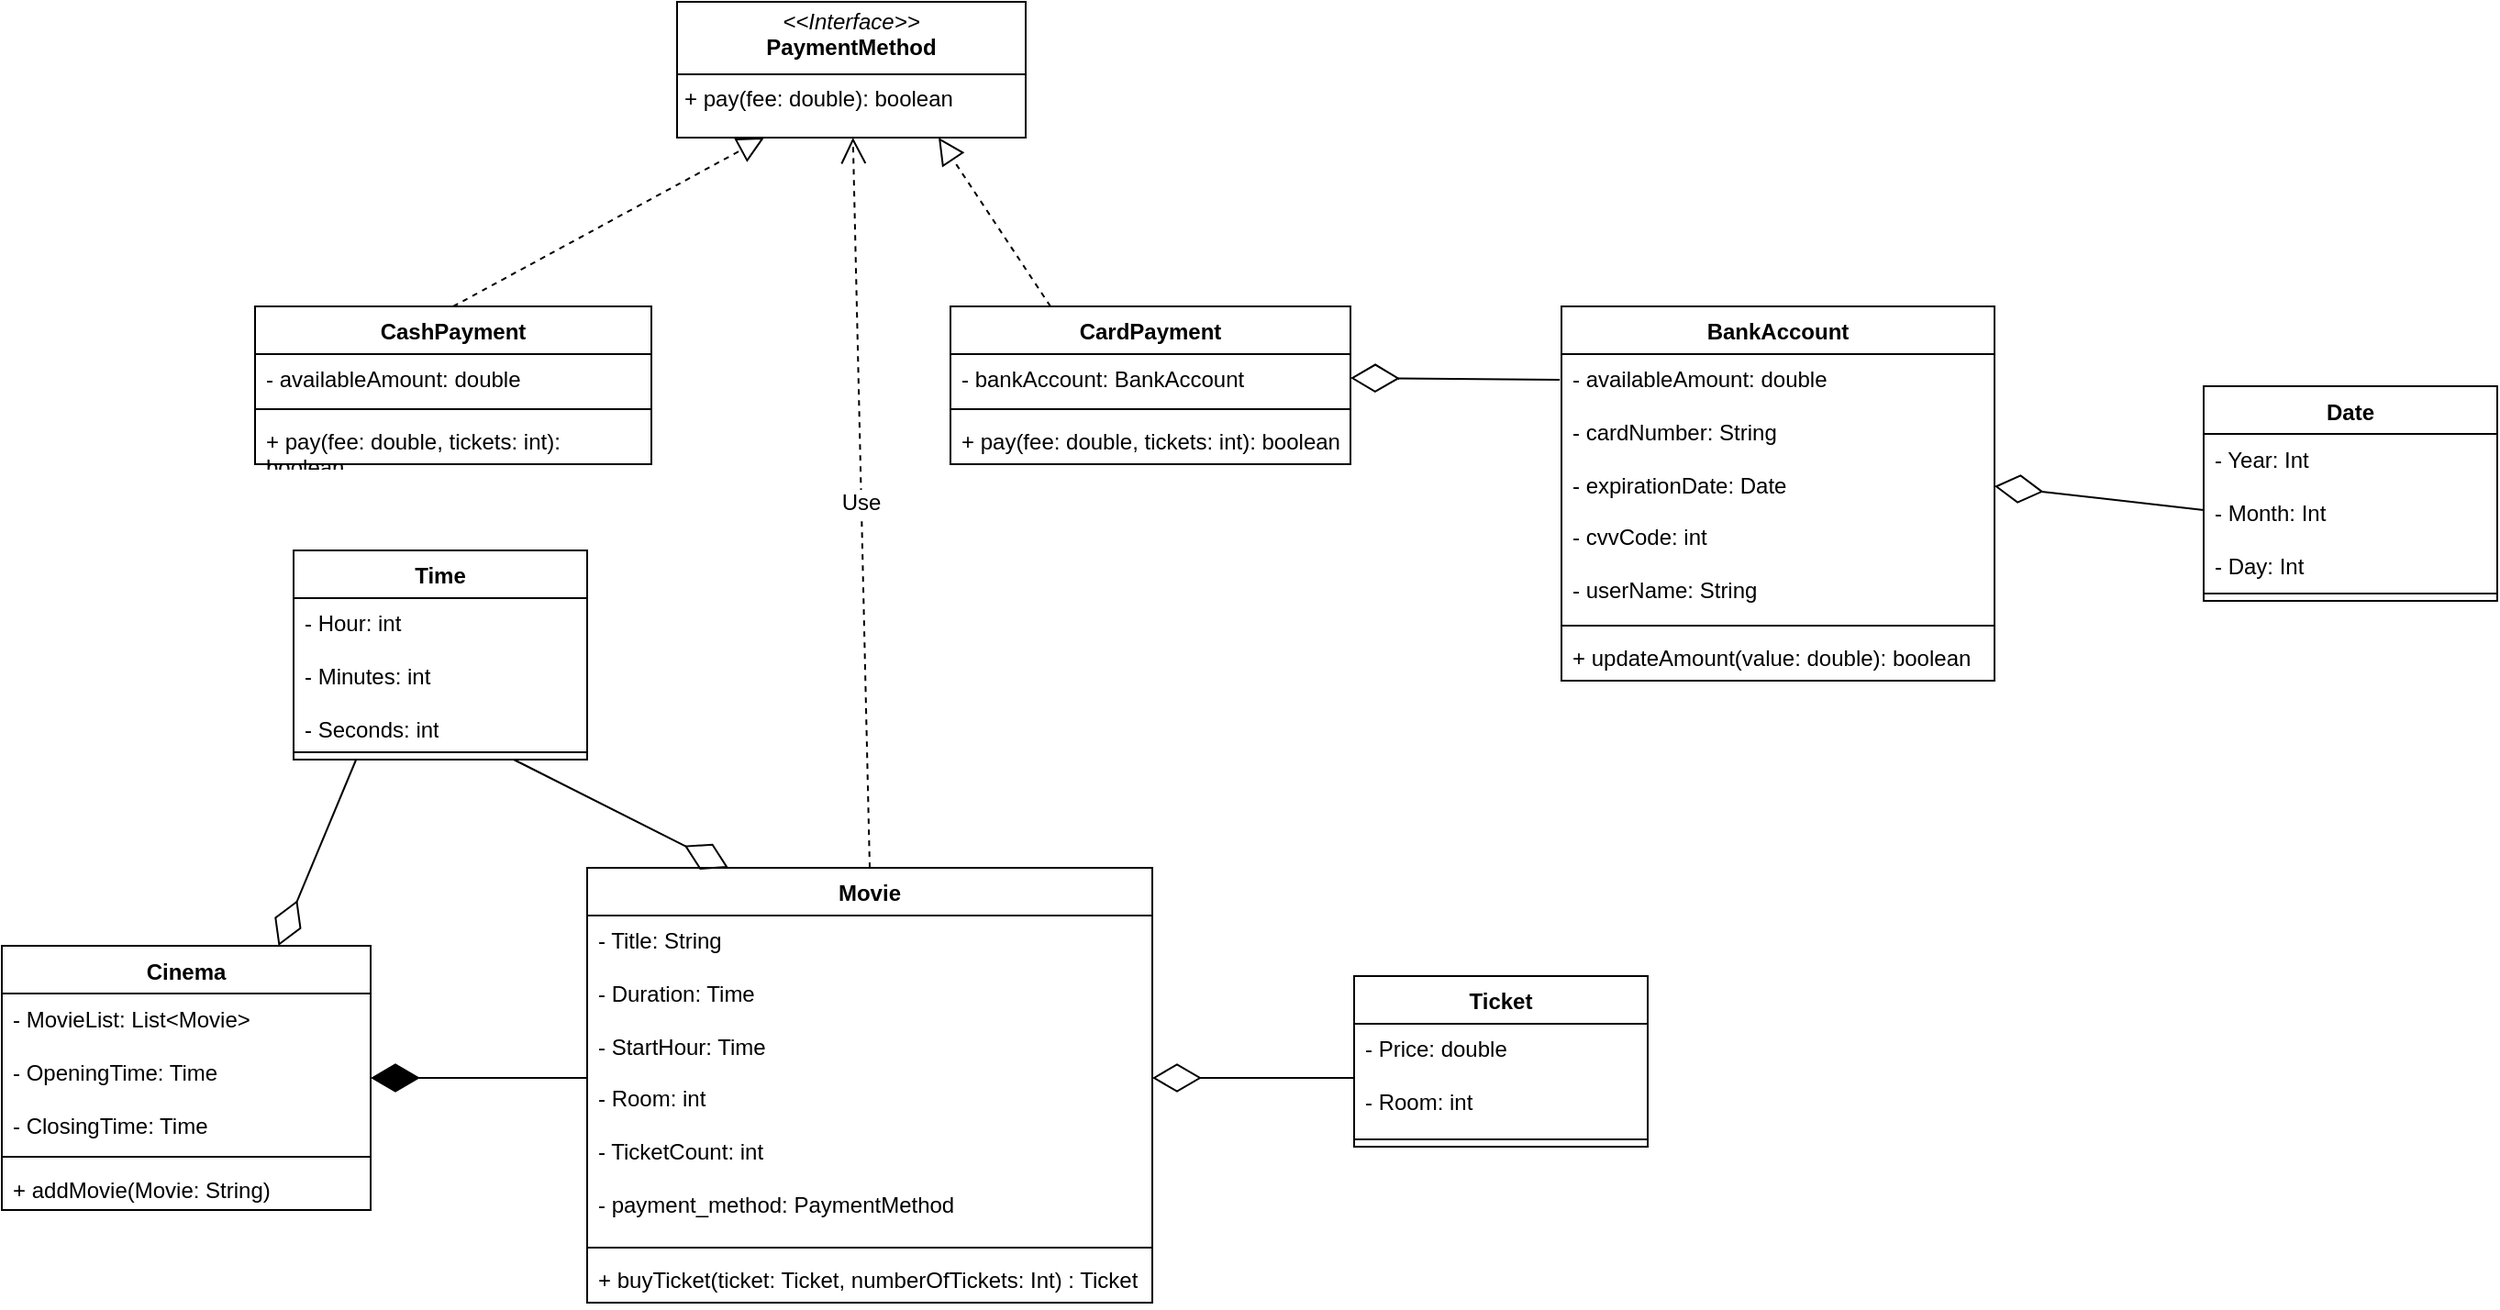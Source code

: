 <mxfile version="24.0.5" type="device">
  <diagram name="Page-1" id="Z4BLQaRfTQ9cAVS50Z4p">
    <mxGraphModel dx="1834" dy="1180" grid="0" gridSize="10" guides="1" tooltips="1" connect="1" arrows="1" fold="1" page="0" pageScale="1" pageWidth="850" pageHeight="1100" math="0" shadow="0">
      <root>
        <mxCell id="0" />
        <mxCell id="1" parent="0" />
        <mxCell id="2WxxFKMK4tvinjYQZOvK-3" value="&lt;p style=&quot;margin:0px;margin-top:4px;text-align:center;&quot;&gt;&lt;i&gt;&amp;lt;&amp;lt;Interface&amp;gt;&amp;gt;&lt;/i&gt;&lt;br&gt;&lt;b&gt;PaymentMethod&lt;/b&gt;&lt;/p&gt;&lt;hr style=&quot;border-style:solid;&quot; size=&quot;1&quot;&gt;&lt;p style=&quot;margin:0px;margin-left:4px;&quot;&gt;+ pay(fee: double): boolean&lt;br&gt;&lt;/p&gt;" style="verticalAlign=top;align=left;overflow=fill;html=1;whiteSpace=wrap;" vertex="1" parent="1">
          <mxGeometry x="-31" y="-91" width="190" height="74" as="geometry" />
        </mxCell>
        <mxCell id="2WxxFKMK4tvinjYQZOvK-4" value="CashPayment" style="swimlane;fontStyle=1;align=center;verticalAlign=top;childLayout=stackLayout;horizontal=1;startSize=26;horizontalStack=0;resizeParent=1;resizeParentMax=0;resizeLast=0;collapsible=1;marginBottom=0;whiteSpace=wrap;html=1;" vertex="1" parent="1">
          <mxGeometry x="-261" y="75" width="216" height="86" as="geometry" />
        </mxCell>
        <mxCell id="2WxxFKMK4tvinjYQZOvK-5" value="- availableAmount: double" style="text;strokeColor=none;fillColor=none;align=left;verticalAlign=top;spacingLeft=4;spacingRight=4;overflow=hidden;rotatable=0;points=[[0,0.5],[1,0.5]];portConstraint=eastwest;whiteSpace=wrap;html=1;" vertex="1" parent="2WxxFKMK4tvinjYQZOvK-4">
          <mxGeometry y="26" width="216" height="26" as="geometry" />
        </mxCell>
        <mxCell id="2WxxFKMK4tvinjYQZOvK-6" value="" style="line;strokeWidth=1;fillColor=none;align=left;verticalAlign=middle;spacingTop=-1;spacingLeft=3;spacingRight=3;rotatable=0;labelPosition=right;points=[];portConstraint=eastwest;strokeColor=inherit;" vertex="1" parent="2WxxFKMK4tvinjYQZOvK-4">
          <mxGeometry y="52" width="216" height="8" as="geometry" />
        </mxCell>
        <mxCell id="2WxxFKMK4tvinjYQZOvK-7" value="+ pay(fee: double, tickets: int): boolean" style="text;strokeColor=none;fillColor=none;align=left;verticalAlign=top;spacingLeft=4;spacingRight=4;overflow=hidden;rotatable=0;points=[[0,0.5],[1,0.5]];portConstraint=eastwest;whiteSpace=wrap;html=1;" vertex="1" parent="2WxxFKMK4tvinjYQZOvK-4">
          <mxGeometry y="60" width="216" height="26" as="geometry" />
        </mxCell>
        <mxCell id="2WxxFKMK4tvinjYQZOvK-8" value="CardPayment" style="swimlane;fontStyle=1;align=center;verticalAlign=top;childLayout=stackLayout;horizontal=1;startSize=26;horizontalStack=0;resizeParent=1;resizeParentMax=0;resizeLast=0;collapsible=1;marginBottom=0;whiteSpace=wrap;html=1;" vertex="1" parent="1">
          <mxGeometry x="118" y="75" width="218" height="86" as="geometry" />
        </mxCell>
        <mxCell id="2WxxFKMK4tvinjYQZOvK-9" value="- bankAccount: BankAccount" style="text;strokeColor=none;fillColor=none;align=left;verticalAlign=top;spacingLeft=4;spacingRight=4;overflow=hidden;rotatable=0;points=[[0,0.5],[1,0.5]];portConstraint=eastwest;whiteSpace=wrap;html=1;" vertex="1" parent="2WxxFKMK4tvinjYQZOvK-8">
          <mxGeometry y="26" width="218" height="26" as="geometry" />
        </mxCell>
        <mxCell id="2WxxFKMK4tvinjYQZOvK-10" value="" style="line;strokeWidth=1;fillColor=none;align=left;verticalAlign=middle;spacingTop=-1;spacingLeft=3;spacingRight=3;rotatable=0;labelPosition=right;points=[];portConstraint=eastwest;strokeColor=inherit;" vertex="1" parent="2WxxFKMK4tvinjYQZOvK-8">
          <mxGeometry y="52" width="218" height="8" as="geometry" />
        </mxCell>
        <mxCell id="2WxxFKMK4tvinjYQZOvK-11" value="+ pay(fee: double, tickets: int): boolean" style="text;strokeColor=none;fillColor=none;align=left;verticalAlign=top;spacingLeft=4;spacingRight=4;overflow=hidden;rotatable=0;points=[[0,0.5],[1,0.5]];portConstraint=eastwest;whiteSpace=wrap;html=1;" vertex="1" parent="2WxxFKMK4tvinjYQZOvK-8">
          <mxGeometry y="60" width="218" height="26" as="geometry" />
        </mxCell>
        <mxCell id="2WxxFKMK4tvinjYQZOvK-15" value="" style="endArrow=block;dashed=1;endFill=0;endSize=12;html=1;rounded=0;fontSize=12;curved=1;exitX=0.5;exitY=0;exitDx=0;exitDy=0;entryX=0.25;entryY=1;entryDx=0;entryDy=0;" edge="1" parent="1" source="2WxxFKMK4tvinjYQZOvK-4" target="2WxxFKMK4tvinjYQZOvK-3">
          <mxGeometry width="160" relative="1" as="geometry">
            <mxPoint x="120" y="200" as="sourcePoint" />
            <mxPoint x="280" y="200" as="targetPoint" />
          </mxGeometry>
        </mxCell>
        <mxCell id="2WxxFKMK4tvinjYQZOvK-17" value="" style="endArrow=block;dashed=1;endFill=0;endSize=12;html=1;rounded=0;fontSize=12;curved=1;exitX=0.25;exitY=0;exitDx=0;exitDy=0;entryX=0.75;entryY=1;entryDx=0;entryDy=0;" edge="1" parent="1" source="2WxxFKMK4tvinjYQZOvK-8" target="2WxxFKMK4tvinjYQZOvK-3">
          <mxGeometry width="160" relative="1" as="geometry">
            <mxPoint x="121" y="200" as="sourcePoint" />
            <mxPoint x="281" y="200" as="targetPoint" />
          </mxGeometry>
        </mxCell>
        <mxCell id="2WxxFKMK4tvinjYQZOvK-18" value="BankAccount" style="swimlane;fontStyle=1;align=center;verticalAlign=top;childLayout=stackLayout;horizontal=1;startSize=26;horizontalStack=0;resizeParent=1;resizeParentMax=0;resizeLast=0;collapsible=1;marginBottom=0;whiteSpace=wrap;html=1;" vertex="1" parent="1">
          <mxGeometry x="451" y="75" width="236" height="204" as="geometry" />
        </mxCell>
        <mxCell id="2WxxFKMK4tvinjYQZOvK-19" value="&lt;div&gt;- availableAmount: double&lt;/div&gt;&lt;div&gt;&lt;br&gt;&lt;/div&gt;&lt;div&gt;- cardNumber: String&lt;/div&gt;&lt;div&gt;&lt;br&gt;&lt;/div&gt;&lt;div&gt;- expirationDate: Date&lt;/div&gt;&lt;div&gt;&lt;br&gt;&lt;/div&gt;&lt;div&gt;- cvvCode: int&lt;/div&gt;&lt;div&gt;&lt;br&gt;&lt;/div&gt;&lt;div&gt;- userName: String&lt;br&gt;&lt;/div&gt;" style="text;strokeColor=none;fillColor=none;align=left;verticalAlign=top;spacingLeft=4;spacingRight=4;overflow=hidden;rotatable=0;points=[[0,0.5],[1,0.5]];portConstraint=eastwest;whiteSpace=wrap;html=1;" vertex="1" parent="2WxxFKMK4tvinjYQZOvK-18">
          <mxGeometry y="26" width="236" height="144" as="geometry" />
        </mxCell>
        <mxCell id="2WxxFKMK4tvinjYQZOvK-20" value="" style="line;strokeWidth=1;fillColor=none;align=left;verticalAlign=middle;spacingTop=-1;spacingLeft=3;spacingRight=3;rotatable=0;labelPosition=right;points=[];portConstraint=eastwest;strokeColor=inherit;" vertex="1" parent="2WxxFKMK4tvinjYQZOvK-18">
          <mxGeometry y="170" width="236" height="8" as="geometry" />
        </mxCell>
        <mxCell id="2WxxFKMK4tvinjYQZOvK-21" value="+ updateAmount(value: double): boolean" style="text;strokeColor=none;fillColor=none;align=left;verticalAlign=top;spacingLeft=4;spacingRight=4;overflow=hidden;rotatable=0;points=[[0,0.5],[1,0.5]];portConstraint=eastwest;whiteSpace=wrap;html=1;" vertex="1" parent="2WxxFKMK4tvinjYQZOvK-18">
          <mxGeometry y="178" width="236" height="26" as="geometry" />
        </mxCell>
        <mxCell id="2WxxFKMK4tvinjYQZOvK-22" value="" style="endArrow=diamondThin;endFill=0;endSize=24;html=1;rounded=0;fontSize=12;curved=1;exitX=-0.004;exitY=0.097;exitDx=0;exitDy=0;exitPerimeter=0;entryX=1;entryY=0.5;entryDx=0;entryDy=0;" edge="1" parent="1" source="2WxxFKMK4tvinjYQZOvK-19" target="2WxxFKMK4tvinjYQZOvK-9">
          <mxGeometry width="160" relative="1" as="geometry">
            <mxPoint x="372" y="200" as="sourcePoint" />
            <mxPoint x="532" y="200" as="targetPoint" />
          </mxGeometry>
        </mxCell>
        <mxCell id="2WxxFKMK4tvinjYQZOvK-23" value="Cinema" style="swimlane;fontStyle=1;align=center;verticalAlign=top;childLayout=stackLayout;horizontal=1;startSize=26;horizontalStack=0;resizeParent=1;resizeParentMax=0;resizeLast=0;collapsible=1;marginBottom=0;whiteSpace=wrap;html=1;" vertex="1" parent="1">
          <mxGeometry x="-399" y="423.5" width="201" height="144" as="geometry" />
        </mxCell>
        <mxCell id="2WxxFKMK4tvinjYQZOvK-24" value="&lt;div&gt;- MovieList: List&amp;lt;Movie&amp;gt;&lt;br&gt;&lt;/div&gt;&lt;div&gt;&lt;br&gt;&lt;/div&gt;&lt;div&gt;- OpeningTime: Time&lt;/div&gt;&lt;div&gt;&lt;br&gt;&lt;/div&gt;&lt;div&gt;- ClosingTime: Time&lt;br&gt;&lt;/div&gt;" style="text;strokeColor=none;fillColor=none;align=left;verticalAlign=top;spacingLeft=4;spacingRight=4;overflow=hidden;rotatable=0;points=[[0,0.5],[1,0.5]];portConstraint=eastwest;whiteSpace=wrap;html=1;" vertex="1" parent="2WxxFKMK4tvinjYQZOvK-23">
          <mxGeometry y="26" width="201" height="85" as="geometry" />
        </mxCell>
        <mxCell id="2WxxFKMK4tvinjYQZOvK-25" value="" style="line;strokeWidth=1;fillColor=none;align=left;verticalAlign=middle;spacingTop=-1;spacingLeft=3;spacingRight=3;rotatable=0;labelPosition=right;points=[];portConstraint=eastwest;strokeColor=inherit;" vertex="1" parent="2WxxFKMK4tvinjYQZOvK-23">
          <mxGeometry y="111" width="201" height="8" as="geometry" />
        </mxCell>
        <mxCell id="2WxxFKMK4tvinjYQZOvK-26" value="&lt;div&gt;+ addMovie(Movie: String) &lt;br&gt;&lt;/div&gt;" style="text;strokeColor=none;fillColor=none;align=left;verticalAlign=top;spacingLeft=4;spacingRight=4;overflow=hidden;rotatable=0;points=[[0,0.5],[1,0.5]];portConstraint=eastwest;whiteSpace=wrap;html=1;" vertex="1" parent="2WxxFKMK4tvinjYQZOvK-23">
          <mxGeometry y="119" width="201" height="25" as="geometry" />
        </mxCell>
        <mxCell id="2WxxFKMK4tvinjYQZOvK-29" value="Movie" style="swimlane;fontStyle=1;align=center;verticalAlign=top;childLayout=stackLayout;horizontal=1;startSize=26;horizontalStack=0;resizeParent=1;resizeParentMax=0;resizeLast=0;collapsible=1;marginBottom=0;whiteSpace=wrap;html=1;" vertex="1" parent="1">
          <mxGeometry x="-80" y="381" width="308" height="237" as="geometry" />
        </mxCell>
        <mxCell id="2WxxFKMK4tvinjYQZOvK-30" value="&lt;div&gt;- Title: String&lt;/div&gt;&lt;div&gt;&lt;br&gt;&lt;/div&gt;&lt;div&gt;- Duration: Time&lt;/div&gt;&lt;div&gt;&lt;br&gt;&lt;/div&gt;&lt;div&gt;- StartHour: Time&lt;/div&gt;&lt;div&gt;&lt;br&gt;&lt;/div&gt;&lt;div&gt;- Room: int&lt;/div&gt;&lt;div&gt;&lt;br&gt;&lt;/div&gt;&lt;div&gt;- TicketCount: int&lt;/div&gt;&lt;div&gt;&lt;br&gt;&lt;/div&gt;&lt;div&gt;- payment_method: PaymentMethod&lt;br&gt;&lt;/div&gt;" style="text;strokeColor=none;fillColor=none;align=left;verticalAlign=top;spacingLeft=4;spacingRight=4;overflow=hidden;rotatable=0;points=[[0,0.5],[1,0.5]];portConstraint=eastwest;whiteSpace=wrap;html=1;" vertex="1" parent="2WxxFKMK4tvinjYQZOvK-29">
          <mxGeometry y="26" width="308" height="177" as="geometry" />
        </mxCell>
        <mxCell id="2WxxFKMK4tvinjYQZOvK-31" value="" style="line;strokeWidth=1;fillColor=none;align=left;verticalAlign=middle;spacingTop=-1;spacingLeft=3;spacingRight=3;rotatable=0;labelPosition=right;points=[];portConstraint=eastwest;strokeColor=inherit;" vertex="1" parent="2WxxFKMK4tvinjYQZOvK-29">
          <mxGeometry y="203" width="308" height="8" as="geometry" />
        </mxCell>
        <mxCell id="2WxxFKMK4tvinjYQZOvK-32" value="+ buyTicket(ticket: Ticket, numberOfTickets: Int) : Ticket" style="text;strokeColor=none;fillColor=none;align=left;verticalAlign=top;spacingLeft=4;spacingRight=4;overflow=hidden;rotatable=0;points=[[0,0.5],[1,0.5]];portConstraint=eastwest;whiteSpace=wrap;html=1;" vertex="1" parent="2WxxFKMK4tvinjYQZOvK-29">
          <mxGeometry y="211" width="308" height="26" as="geometry" />
        </mxCell>
        <mxCell id="2WxxFKMK4tvinjYQZOvK-33" value="Ticket" style="swimlane;fontStyle=1;align=center;verticalAlign=top;childLayout=stackLayout;horizontal=1;startSize=26;horizontalStack=0;resizeParent=1;resizeParentMax=0;resizeLast=0;collapsible=1;marginBottom=0;whiteSpace=wrap;html=1;" vertex="1" parent="1">
          <mxGeometry x="338" y="440" width="160" height="93" as="geometry" />
        </mxCell>
        <mxCell id="2WxxFKMK4tvinjYQZOvK-34" value="&lt;div&gt;- Price: double&lt;/div&gt;&lt;div&gt;&lt;br&gt;&lt;/div&gt;&lt;div&gt;- Room: int&lt;br&gt;&lt;/div&gt;" style="text;strokeColor=none;fillColor=none;align=left;verticalAlign=top;spacingLeft=4;spacingRight=4;overflow=hidden;rotatable=0;points=[[0,0.5],[1,0.5]];portConstraint=eastwest;whiteSpace=wrap;html=1;" vertex="1" parent="2WxxFKMK4tvinjYQZOvK-33">
          <mxGeometry y="26" width="160" height="59" as="geometry" />
        </mxCell>
        <mxCell id="2WxxFKMK4tvinjYQZOvK-35" value="" style="line;strokeWidth=1;fillColor=none;align=left;verticalAlign=middle;spacingTop=-1;spacingLeft=3;spacingRight=3;rotatable=0;labelPosition=right;points=[];portConstraint=eastwest;strokeColor=inherit;" vertex="1" parent="2WxxFKMK4tvinjYQZOvK-33">
          <mxGeometry y="85" width="160" height="8" as="geometry" />
        </mxCell>
        <mxCell id="2WxxFKMK4tvinjYQZOvK-37" value="Time" style="swimlane;fontStyle=1;align=center;verticalAlign=top;childLayout=stackLayout;horizontal=1;startSize=26;horizontalStack=0;resizeParent=1;resizeParentMax=0;resizeLast=0;collapsible=1;marginBottom=0;whiteSpace=wrap;html=1;" vertex="1" parent="1">
          <mxGeometry x="-240" y="208" width="160" height="114" as="geometry" />
        </mxCell>
        <mxCell id="2WxxFKMK4tvinjYQZOvK-38" value="&lt;div&gt;- Hour: int&lt;/div&gt;&lt;div&gt;&lt;br&gt;&lt;/div&gt;&lt;div&gt;- Minutes: int&lt;/div&gt;&lt;div&gt;&lt;br&gt;&lt;/div&gt;&lt;div&gt;- Seconds: int&lt;br&gt;&lt;/div&gt;" style="text;strokeColor=none;fillColor=none;align=left;verticalAlign=top;spacingLeft=4;spacingRight=4;overflow=hidden;rotatable=0;points=[[0,0.5],[1,0.5]];portConstraint=eastwest;whiteSpace=wrap;html=1;" vertex="1" parent="2WxxFKMK4tvinjYQZOvK-37">
          <mxGeometry y="26" width="160" height="80" as="geometry" />
        </mxCell>
        <mxCell id="2WxxFKMK4tvinjYQZOvK-39" value="" style="line;strokeWidth=1;fillColor=none;align=left;verticalAlign=middle;spacingTop=-1;spacingLeft=3;spacingRight=3;rotatable=0;labelPosition=right;points=[];portConstraint=eastwest;strokeColor=inherit;" vertex="1" parent="2WxxFKMK4tvinjYQZOvK-37">
          <mxGeometry y="106" width="160" height="8" as="geometry" />
        </mxCell>
        <mxCell id="2WxxFKMK4tvinjYQZOvK-41" value="Date" style="swimlane;fontStyle=1;align=center;verticalAlign=top;childLayout=stackLayout;horizontal=1;startSize=26;horizontalStack=0;resizeParent=1;resizeParentMax=0;resizeLast=0;collapsible=1;marginBottom=0;whiteSpace=wrap;html=1;" vertex="1" parent="1">
          <mxGeometry x="801" y="118.5" width="160" height="117" as="geometry" />
        </mxCell>
        <mxCell id="2WxxFKMK4tvinjYQZOvK-42" value="&lt;div&gt;- Year: Int&lt;/div&gt;&lt;div&gt;&lt;br&gt;&lt;/div&gt;&lt;div&gt;- Month: Int&lt;/div&gt;&lt;div&gt;&lt;br&gt;&lt;/div&gt;&lt;div&gt;- Day: Int&lt;/div&gt;" style="text;strokeColor=none;fillColor=none;align=left;verticalAlign=top;spacingLeft=4;spacingRight=4;overflow=hidden;rotatable=0;points=[[0,0.5],[1,0.5]];portConstraint=eastwest;whiteSpace=wrap;html=1;" vertex="1" parent="2WxxFKMK4tvinjYQZOvK-41">
          <mxGeometry y="26" width="160" height="83" as="geometry" />
        </mxCell>
        <mxCell id="2WxxFKMK4tvinjYQZOvK-43" value="" style="line;strokeWidth=1;fillColor=none;align=left;verticalAlign=middle;spacingTop=-1;spacingLeft=3;spacingRight=3;rotatable=0;labelPosition=right;points=[];portConstraint=eastwest;strokeColor=inherit;" vertex="1" parent="2WxxFKMK4tvinjYQZOvK-41">
          <mxGeometry y="109" width="160" height="8" as="geometry" />
        </mxCell>
        <mxCell id="2WxxFKMK4tvinjYQZOvK-45" value="Use" style="endArrow=open;endSize=12;dashed=1;html=1;rounded=0;fontSize=12;curved=1;exitX=0.5;exitY=0;exitDx=0;exitDy=0;" edge="1" parent="1" source="2WxxFKMK4tvinjYQZOvK-29" target="2WxxFKMK4tvinjYQZOvK-3">
          <mxGeometry width="160" relative="1" as="geometry">
            <mxPoint x="232" y="230" as="sourcePoint" />
            <mxPoint x="392" y="230" as="targetPoint" />
          </mxGeometry>
        </mxCell>
        <mxCell id="2WxxFKMK4tvinjYQZOvK-46" value="" style="endArrow=diamondThin;endFill=0;endSize=24;html=1;rounded=0;fontSize=12;curved=1;exitX=0;exitY=0.5;exitDx=0;exitDy=0;entryX=1;entryY=0.5;entryDx=0;entryDy=0;" edge="1" parent="1" source="2WxxFKMK4tvinjYQZOvK-34" target="2WxxFKMK4tvinjYQZOvK-30">
          <mxGeometry width="160" relative="1" as="geometry">
            <mxPoint x="232" y="230" as="sourcePoint" />
            <mxPoint x="392" y="230" as="targetPoint" />
          </mxGeometry>
        </mxCell>
        <mxCell id="2WxxFKMK4tvinjYQZOvK-47" value="" style="endArrow=diamondThin;endFill=1;endSize=24;html=1;rounded=0;fontSize=12;curved=1;exitX=0;exitY=0.5;exitDx=0;exitDy=0;entryX=1;entryY=0.5;entryDx=0;entryDy=0;" edge="1" parent="1" source="2WxxFKMK4tvinjYQZOvK-30" target="2WxxFKMK4tvinjYQZOvK-23">
          <mxGeometry width="160" relative="1" as="geometry">
            <mxPoint x="232" y="230" as="sourcePoint" />
            <mxPoint x="392" y="230" as="targetPoint" />
          </mxGeometry>
        </mxCell>
        <mxCell id="2WxxFKMK4tvinjYQZOvK-48" value="" style="endArrow=diamondThin;endFill=0;endSize=24;html=1;rounded=0;fontSize=12;curved=1;exitX=0;exitY=0.5;exitDx=0;exitDy=0;entryX=1;entryY=0.5;entryDx=0;entryDy=0;" edge="1" parent="1" source="2WxxFKMK4tvinjYQZOvK-42" target="2WxxFKMK4tvinjYQZOvK-19">
          <mxGeometry width="160" relative="1" as="geometry">
            <mxPoint x="232" y="230" as="sourcePoint" />
            <mxPoint x="392" y="230" as="targetPoint" />
          </mxGeometry>
        </mxCell>
        <mxCell id="2WxxFKMK4tvinjYQZOvK-49" value="" style="endArrow=diamondThin;endFill=0;endSize=24;html=1;rounded=0;fontSize=12;curved=1;exitX=0.213;exitY=1;exitDx=0;exitDy=0;exitPerimeter=0;entryX=0.75;entryY=0;entryDx=0;entryDy=0;" edge="1" parent="1" source="2WxxFKMK4tvinjYQZOvK-39" target="2WxxFKMK4tvinjYQZOvK-23">
          <mxGeometry width="160" relative="1" as="geometry">
            <mxPoint x="232" y="230" as="sourcePoint" />
            <mxPoint x="392" y="230" as="targetPoint" />
          </mxGeometry>
        </mxCell>
        <mxCell id="2WxxFKMK4tvinjYQZOvK-50" value="" style="endArrow=diamondThin;endFill=0;endSize=24;html=1;rounded=0;fontSize=12;curved=1;exitX=0.75;exitY=1;exitDx=0;exitDy=0;entryX=0.25;entryY=0;entryDx=0;entryDy=0;" edge="1" parent="1" source="2WxxFKMK4tvinjYQZOvK-37" target="2WxxFKMK4tvinjYQZOvK-29">
          <mxGeometry width="160" relative="1" as="geometry">
            <mxPoint x="232" y="230" as="sourcePoint" />
            <mxPoint x="392" y="230" as="targetPoint" />
          </mxGeometry>
        </mxCell>
      </root>
    </mxGraphModel>
  </diagram>
</mxfile>
